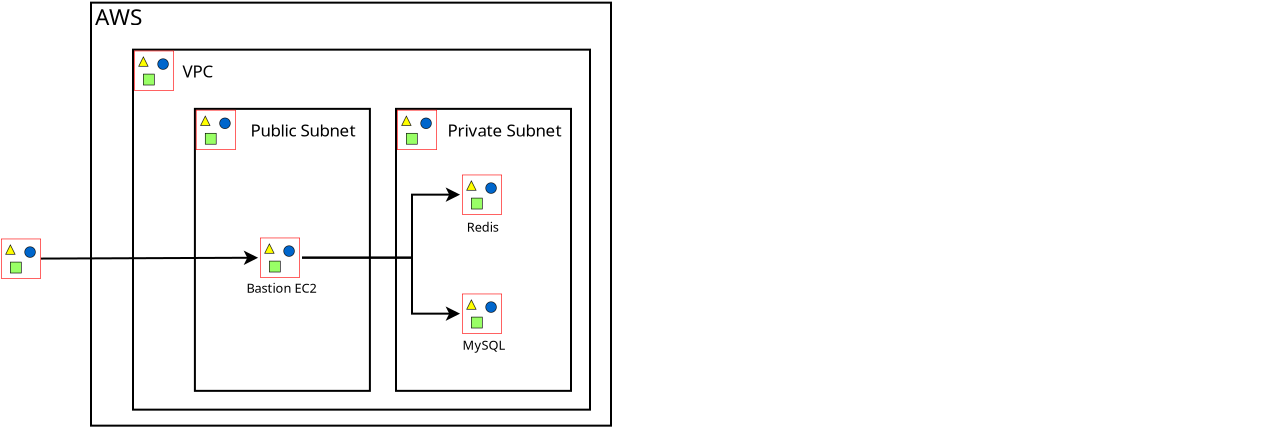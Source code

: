 <?xml version="1.0" encoding="UTF-8"?>
<dia:diagram xmlns:dia="http://www.lysator.liu.se/~alla/dia/">
  <dia:layer name="Background" visible="true" active="true">
    <dia:object type="Standard - Text" version="1" id="O0">
      <dia:attribute name="obj_pos">
        <dia:point val="64.95,21.4"/>
      </dia:attribute>
      <dia:attribute name="obj_bb">
        <dia:rectangle val="64.95,20.76;64.95,21.532"/>
      </dia:attribute>
      <dia:attribute name="text">
        <dia:composite type="text">
          <dia:attribute name="string">
            <dia:string>##</dia:string>
          </dia:attribute>
          <dia:attribute name="font">
            <dia:font family="sans" style="0" name="Helvetica"/>
          </dia:attribute>
          <dia:attribute name="height">
            <dia:real val="0.8"/>
          </dia:attribute>
          <dia:attribute name="pos">
            <dia:point val="64.95,21.4"/>
          </dia:attribute>
          <dia:attribute name="color">
            <dia:color val="#000000"/>
          </dia:attribute>
          <dia:attribute name="alignment">
            <dia:enum val="0"/>
          </dia:attribute>
        </dia:composite>
      </dia:attribute>
      <dia:attribute name="valign">
        <dia:enum val="3"/>
      </dia:attribute>
    </dia:object>
    <dia:group>
      <dia:group>
        <dia:object type="Standard - Box" version="0" id="O1">
          <dia:attribute name="obj_pos">
            <dia:point val="5.35,0.55"/>
          </dia:attribute>
          <dia:attribute name="obj_bb">
            <dia:rectangle val="5.3,0.5;31.4,21.75"/>
          </dia:attribute>
          <dia:attribute name="elem_corner">
            <dia:point val="5.35,0.55"/>
          </dia:attribute>
          <dia:attribute name="elem_width">
            <dia:real val="26"/>
          </dia:attribute>
          <dia:attribute name="elem_height">
            <dia:real val="21.15"/>
          </dia:attribute>
          <dia:attribute name="show_background">
            <dia:boolean val="true"/>
          </dia:attribute>
        </dia:object>
        <dia:object type="Standard - Text" version="1" id="O2">
          <dia:attribute name="obj_pos">
            <dia:point val="5.55,1.675"/>
          </dia:attribute>
          <dia:attribute name="obj_bb">
            <dia:rectangle val="5.55,0.545;7.878,1.907"/>
          </dia:attribute>
          <dia:attribute name="text">
            <dia:composite type="text">
              <dia:attribute name="string">
                <dia:string>#AWS#</dia:string>
              </dia:attribute>
              <dia:attribute name="font">
                <dia:font family="sans" style="0" name="Helvetica"/>
              </dia:attribute>
              <dia:attribute name="height">
                <dia:real val="1.411"/>
              </dia:attribute>
              <dia:attribute name="pos">
                <dia:point val="5.55,1.675"/>
              </dia:attribute>
              <dia:attribute name="color">
                <dia:color val="#000000"/>
              </dia:attribute>
              <dia:attribute name="alignment">
                <dia:enum val="0"/>
              </dia:attribute>
            </dia:composite>
          </dia:attribute>
          <dia:attribute name="valign">
            <dia:enum val="3"/>
          </dia:attribute>
        </dia:object>
      </dia:group>
      <dia:group>
        <dia:object type="Standard - Box" version="0" id="O3">
          <dia:attribute name="obj_pos">
            <dia:point val="7.45,2.9"/>
          </dia:attribute>
          <dia:attribute name="obj_bb">
            <dia:rectangle val="7.4,2.85;30.35,20.95"/>
          </dia:attribute>
          <dia:attribute name="elem_corner">
            <dia:point val="7.45,2.9"/>
          </dia:attribute>
          <dia:attribute name="elem_width">
            <dia:real val="22.85"/>
          </dia:attribute>
          <dia:attribute name="elem_height">
            <dia:real val="18"/>
          </dia:attribute>
          <dia:attribute name="show_background">
            <dia:boolean val="true"/>
          </dia:attribute>
        </dia:object>
        <dia:object type="Standard - Image" version="0" id="O4">
          <dia:attribute name="obj_pos">
            <dia:point val="7.5,2.95"/>
          </dia:attribute>
          <dia:attribute name="obj_bb">
            <dia:rectangle val="7.45,2.9;9.55,5"/>
          </dia:attribute>
          <dia:attribute name="elem_corner">
            <dia:point val="7.5,2.95"/>
          </dia:attribute>
          <dia:attribute name="elem_width">
            <dia:real val="2"/>
          </dia:attribute>
          <dia:attribute name="elem_height">
            <dia:real val="2"/>
          </dia:attribute>
          <dia:attribute name="draw_border">
            <dia:boolean val="false"/>
          </dia:attribute>
          <dia:attribute name="keep_aspect">
            <dia:boolean val="true"/>
          </dia:attribute>
          <dia:attribute name="file">
            <dia:string>#Virtual-private-cloud-VPC_32.png#</dia:string>
          </dia:attribute>
        </dia:object>
        <dia:object type="Standard - Text" version="1" id="O5">
          <dia:attribute name="obj_pos">
            <dia:point val="9.925,4.286"/>
          </dia:attribute>
          <dia:attribute name="obj_bb">
            <dia:rectangle val="9.925,3.439;11.408,4.461"/>
          </dia:attribute>
          <dia:attribute name="text">
            <dia:composite type="text">
              <dia:attribute name="string">
                <dia:string>#VPC#</dia:string>
              </dia:attribute>
              <dia:attribute name="font">
                <dia:font family="sans" style="0" name="Helvetica"/>
              </dia:attribute>
              <dia:attribute name="height">
                <dia:real val="1.058"/>
              </dia:attribute>
              <dia:attribute name="pos">
                <dia:point val="9.925,4.286"/>
              </dia:attribute>
              <dia:attribute name="color">
                <dia:color val="#000000"/>
              </dia:attribute>
              <dia:attribute name="alignment">
                <dia:enum val="0"/>
              </dia:attribute>
            </dia:composite>
          </dia:attribute>
          <dia:attribute name="valign">
            <dia:enum val="3"/>
          </dia:attribute>
        </dia:object>
      </dia:group>
      <dia:group>
        <dia:object type="Standard - Box" version="0" id="O6">
          <dia:attribute name="obj_pos">
            <dia:point val="20.6,5.86"/>
          </dia:attribute>
          <dia:attribute name="obj_bb">
            <dia:rectangle val="20.55,5.81;29.4,20.01"/>
          </dia:attribute>
          <dia:attribute name="elem_corner">
            <dia:point val="20.6,5.86"/>
          </dia:attribute>
          <dia:attribute name="elem_width">
            <dia:real val="8.75"/>
          </dia:attribute>
          <dia:attribute name="elem_height">
            <dia:real val="14.1"/>
          </dia:attribute>
          <dia:attribute name="show_background">
            <dia:boolean val="true"/>
          </dia:attribute>
        </dia:object>
        <dia:object type="Standard - Image" version="0" id="O7">
          <dia:attribute name="obj_pos">
            <dia:point val="20.65,5.91"/>
          </dia:attribute>
          <dia:attribute name="obj_bb">
            <dia:rectangle val="20.6,5.86;22.7,7.96"/>
          </dia:attribute>
          <dia:attribute name="elem_corner">
            <dia:point val="20.65,5.91"/>
          </dia:attribute>
          <dia:attribute name="elem_width">
            <dia:real val="2"/>
          </dia:attribute>
          <dia:attribute name="elem_height">
            <dia:real val="2"/>
          </dia:attribute>
          <dia:attribute name="draw_border">
            <dia:boolean val="false"/>
          </dia:attribute>
          <dia:attribute name="keep_aspect">
            <dia:boolean val="true"/>
          </dia:attribute>
          <dia:attribute name="file">
            <dia:string>#Res_Amazon-VPC_NAT-Gateway_48.png#</dia:string>
          </dia:attribute>
        </dia:object>
        <dia:object type="Standard - Text" version="1" id="O8">
          <dia:attribute name="obj_pos">
            <dia:point val="23.175,7.246"/>
          </dia:attribute>
          <dia:attribute name="obj_bb">
            <dia:rectangle val="23.175,6.399;28.613,7.421"/>
          </dia:attribute>
          <dia:attribute name="text">
            <dia:composite type="text">
              <dia:attribute name="string">
                <dia:string>#Private Subnet#</dia:string>
              </dia:attribute>
              <dia:attribute name="font">
                <dia:font family="sans" style="0" name="Helvetica"/>
              </dia:attribute>
              <dia:attribute name="height">
                <dia:real val="1.058"/>
              </dia:attribute>
              <dia:attribute name="pos">
                <dia:point val="23.175,7.246"/>
              </dia:attribute>
              <dia:attribute name="color">
                <dia:color val="#000000"/>
              </dia:attribute>
              <dia:attribute name="alignment">
                <dia:enum val="0"/>
              </dia:attribute>
            </dia:composite>
          </dia:attribute>
          <dia:attribute name="valign">
            <dia:enum val="3"/>
          </dia:attribute>
        </dia:object>
      </dia:group>
      <dia:group>
        <dia:object type="Standard - Image" version="0" id="O9">
          <dia:attribute name="obj_pos">
            <dia:point val="23.9,9.15"/>
          </dia:attribute>
          <dia:attribute name="obj_bb">
            <dia:rectangle val="23.85,9.1;25.95,11.2"/>
          </dia:attribute>
          <dia:attribute name="elem_corner">
            <dia:point val="23.9,9.15"/>
          </dia:attribute>
          <dia:attribute name="elem_width">
            <dia:real val="2"/>
          </dia:attribute>
          <dia:attribute name="elem_height">
            <dia:real val="2"/>
          </dia:attribute>
          <dia:attribute name="draw_border">
            <dia:boolean val="false"/>
          </dia:attribute>
          <dia:attribute name="keep_aspect">
            <dia:boolean val="true"/>
          </dia:attribute>
          <dia:attribute name="file">
            <dia:string>#Res_Amazon-ElastiCache_ElastiCache-for-Redis_48.png#</dia:string>
          </dia:attribute>
        </dia:object>
        <dia:object type="Standard - Text" version="1" id="O10">
          <dia:attribute name="obj_pos">
            <dia:point val="24.139,12.01"/>
          </dia:attribute>
          <dia:attribute name="obj_bb">
            <dia:rectangle val="24.139,11.37;25.661,12.143"/>
          </dia:attribute>
          <dia:attribute name="text">
            <dia:composite type="text">
              <dia:attribute name="string">
                <dia:string>#Redis#</dia:string>
              </dia:attribute>
              <dia:attribute name="font">
                <dia:font family="sans" style="0" name="Helvetica"/>
              </dia:attribute>
              <dia:attribute name="height">
                <dia:real val="0.8"/>
              </dia:attribute>
              <dia:attribute name="pos">
                <dia:point val="24.139,12.01"/>
              </dia:attribute>
              <dia:attribute name="color">
                <dia:color val="#000000"/>
              </dia:attribute>
              <dia:attribute name="alignment">
                <dia:enum val="0"/>
              </dia:attribute>
            </dia:composite>
          </dia:attribute>
          <dia:attribute name="valign">
            <dia:enum val="3"/>
          </dia:attribute>
        </dia:object>
      </dia:group>
      <dia:group>
        <dia:object type="Standard - Image" version="0" id="O11">
          <dia:attribute name="obj_pos">
            <dia:point val="23.9,15.1"/>
          </dia:attribute>
          <dia:attribute name="obj_bb">
            <dia:rectangle val="23.85,15.05;25.95,17.15"/>
          </dia:attribute>
          <dia:attribute name="elem_corner">
            <dia:point val="23.9,15.1"/>
          </dia:attribute>
          <dia:attribute name="elem_width">
            <dia:real val="2"/>
          </dia:attribute>
          <dia:attribute name="elem_height">
            <dia:real val="2"/>
          </dia:attribute>
          <dia:attribute name="draw_border">
            <dia:boolean val="false"/>
          </dia:attribute>
          <dia:attribute name="keep_aspect">
            <dia:boolean val="true"/>
          </dia:attribute>
          <dia:attribute name="file">
            <dia:string>#Res_Amazon-Aurora-MySQL-Instance_48.png#</dia:string>
          </dia:attribute>
        </dia:object>
        <dia:object type="Standard - Text" version="1" id="O12">
          <dia:attribute name="obj_pos">
            <dia:point val="23.93,17.91"/>
          </dia:attribute>
          <dia:attribute name="obj_bb">
            <dia:rectangle val="23.93,17.27;25.87,18.043"/>
          </dia:attribute>
          <dia:attribute name="text">
            <dia:composite type="text">
              <dia:attribute name="string">
                <dia:string>#MySQL#</dia:string>
              </dia:attribute>
              <dia:attribute name="font">
                <dia:font family="sans" style="0" name="Helvetica"/>
              </dia:attribute>
              <dia:attribute name="height">
                <dia:real val="0.8"/>
              </dia:attribute>
              <dia:attribute name="pos">
                <dia:point val="23.93,17.91"/>
              </dia:attribute>
              <dia:attribute name="color">
                <dia:color val="#000000"/>
              </dia:attribute>
              <dia:attribute name="alignment">
                <dia:enum val="0"/>
              </dia:attribute>
            </dia:composite>
          </dia:attribute>
          <dia:attribute name="valign">
            <dia:enum val="3"/>
          </dia:attribute>
        </dia:object>
      </dia:group>
      <dia:group>
        <dia:object type="Standard - Box" version="0" id="O13">
          <dia:attribute name="obj_pos">
            <dia:point val="10.545,5.86"/>
          </dia:attribute>
          <dia:attribute name="obj_bb">
            <dia:rectangle val="10.495,5.81;19.345,20.01"/>
          </dia:attribute>
          <dia:attribute name="elem_corner">
            <dia:point val="10.545,5.86"/>
          </dia:attribute>
          <dia:attribute name="elem_width">
            <dia:real val="8.75"/>
          </dia:attribute>
          <dia:attribute name="elem_height">
            <dia:real val="14.1"/>
          </dia:attribute>
          <dia:attribute name="show_background">
            <dia:boolean val="true"/>
          </dia:attribute>
        </dia:object>
        <dia:object type="Standard - Image" version="0" id="O14">
          <dia:attribute name="obj_pos">
            <dia:point val="10.595,5.91"/>
          </dia:attribute>
          <dia:attribute name="obj_bb">
            <dia:rectangle val="10.545,5.86;12.645,7.96"/>
          </dia:attribute>
          <dia:attribute name="elem_corner">
            <dia:point val="10.595,5.91"/>
          </dia:attribute>
          <dia:attribute name="elem_width">
            <dia:real val="2"/>
          </dia:attribute>
          <dia:attribute name="elem_height">
            <dia:real val="2"/>
          </dia:attribute>
          <dia:attribute name="draw_border">
            <dia:boolean val="false"/>
          </dia:attribute>
          <dia:attribute name="keep_aspect">
            <dia:boolean val="true"/>
          </dia:attribute>
          <dia:attribute name="file">
            <dia:string>#Res_Amazon-VPC_Internet-Gateway_48.png#</dia:string>
          </dia:attribute>
        </dia:object>
        <dia:object type="Standard - Text" version="1" id="O15">
          <dia:attribute name="obj_pos">
            <dia:point val="13.32,7.246"/>
          </dia:attribute>
          <dia:attribute name="obj_bb">
            <dia:rectangle val="13.32,6.399;18.38,7.421"/>
          </dia:attribute>
          <dia:attribute name="text">
            <dia:composite type="text">
              <dia:attribute name="string">
                <dia:string>#Public Subnet#</dia:string>
              </dia:attribute>
              <dia:attribute name="font">
                <dia:font family="sans" style="0" name="Helvetica"/>
              </dia:attribute>
              <dia:attribute name="height">
                <dia:real val="1.058"/>
              </dia:attribute>
              <dia:attribute name="pos">
                <dia:point val="13.32,7.246"/>
              </dia:attribute>
              <dia:attribute name="color">
                <dia:color val="#000000"/>
              </dia:attribute>
              <dia:attribute name="alignment">
                <dia:enum val="0"/>
              </dia:attribute>
            </dia:composite>
          </dia:attribute>
          <dia:attribute name="valign">
            <dia:enum val="3"/>
          </dia:attribute>
        </dia:object>
      </dia:group>
      <dia:group>
        <dia:object type="Standard - Image" version="0" id="O16">
          <dia:attribute name="obj_pos">
            <dia:point val="13.8,12.3"/>
          </dia:attribute>
          <dia:attribute name="obj_bb">
            <dia:rectangle val="13.75,12.25;15.85,14.35"/>
          </dia:attribute>
          <dia:attribute name="elem_corner">
            <dia:point val="13.8,12.3"/>
          </dia:attribute>
          <dia:attribute name="elem_width">
            <dia:real val="2"/>
          </dia:attribute>
          <dia:attribute name="elem_height">
            <dia:real val="2"/>
          </dia:attribute>
          <dia:attribute name="draw_border">
            <dia:boolean val="false"/>
          </dia:attribute>
          <dia:attribute name="keep_aspect">
            <dia:boolean val="true"/>
          </dia:attribute>
          <dia:attribute name="file">
            <dia:string>#Res_Amazon-EC2_Instance_48.png#</dia:string>
          </dia:attribute>
        </dia:object>
        <dia:object type="Standard - Text" version="1" id="O17">
          <dia:attribute name="obj_pos">
            <dia:point val="13.12,15.06"/>
          </dia:attribute>
          <dia:attribute name="obj_bb">
            <dia:rectangle val="13.12,14.42;16.48,15.193"/>
          </dia:attribute>
          <dia:attribute name="text">
            <dia:composite type="text">
              <dia:attribute name="string">
                <dia:string>#Bastion EC2#</dia:string>
              </dia:attribute>
              <dia:attribute name="font">
                <dia:font family="sans" style="0" name="Helvetica"/>
              </dia:attribute>
              <dia:attribute name="height">
                <dia:real val="0.8"/>
              </dia:attribute>
              <dia:attribute name="pos">
                <dia:point val="13.12,15.06"/>
              </dia:attribute>
              <dia:attribute name="color">
                <dia:color val="#000000"/>
              </dia:attribute>
              <dia:attribute name="alignment">
                <dia:enum val="0"/>
              </dia:attribute>
            </dia:composite>
          </dia:attribute>
          <dia:attribute name="valign">
            <dia:enum val="3"/>
          </dia:attribute>
        </dia:object>
      </dia:group>
      <dia:object type="Standard - ZigZagLine" version="1" id="O18">
        <dia:attribute name="obj_pos">
          <dia:point val="15.9,13.3"/>
        </dia:attribute>
        <dia:attribute name="obj_bb">
          <dia:rectangle val="15.85,9.788;23.915,13.35"/>
        </dia:attribute>
        <dia:attribute name="orth_points">
          <dia:point val="15.9,13.3"/>
          <dia:point val="21.4,13.3"/>
          <dia:point val="21.4,10.15"/>
          <dia:point val="23.803,10.15"/>
        </dia:attribute>
        <dia:attribute name="orth_orient">
          <dia:enum val="0"/>
          <dia:enum val="1"/>
          <dia:enum val="0"/>
        </dia:attribute>
        <dia:attribute name="autorouting">
          <dia:boolean val="false"/>
        </dia:attribute>
        <dia:attribute name="end_arrow">
          <dia:enum val="22"/>
        </dia:attribute>
        <dia:attribute name="end_arrow_length">
          <dia:real val="0.5"/>
        </dia:attribute>
        <dia:attribute name="end_arrow_width">
          <dia:real val="0.5"/>
        </dia:attribute>
      </dia:object>
      <dia:object type="Standard - ZigZagLine" version="1" id="O19">
        <dia:attribute name="obj_pos">
          <dia:point val="15.9,13.3"/>
        </dia:attribute>
        <dia:attribute name="obj_bb">
          <dia:rectangle val="15.85,13.25;23.915,16.462"/>
        </dia:attribute>
        <dia:attribute name="orth_points">
          <dia:point val="15.9,13.3"/>
          <dia:point val="21.4,13.3"/>
          <dia:point val="21.4,16.1"/>
          <dia:point val="23.803,16.1"/>
        </dia:attribute>
        <dia:attribute name="orth_orient">
          <dia:enum val="0"/>
          <dia:enum val="1"/>
          <dia:enum val="0"/>
        </dia:attribute>
        <dia:attribute name="autorouting">
          <dia:boolean val="false"/>
        </dia:attribute>
        <dia:attribute name="end_arrow">
          <dia:enum val="22"/>
        </dia:attribute>
        <dia:attribute name="end_arrow_length">
          <dia:real val="0.5"/>
        </dia:attribute>
        <dia:attribute name="end_arrow_width">
          <dia:real val="0.5"/>
        </dia:attribute>
      </dia:object>
      <dia:object type="Standard - Image" version="0" id="O20">
        <dia:attribute name="obj_pos">
          <dia:point val="0.85,12.35"/>
        </dia:attribute>
        <dia:attribute name="obj_bb">
          <dia:rectangle val="0.8,12.3;2.9,14.4"/>
        </dia:attribute>
        <dia:attribute name="elem_corner">
          <dia:point val="0.85,12.35"/>
        </dia:attribute>
        <dia:attribute name="elem_width">
          <dia:real val="2"/>
        </dia:attribute>
        <dia:attribute name="elem_height">
          <dia:real val="2"/>
        </dia:attribute>
        <dia:attribute name="draw_border">
          <dia:boolean val="false"/>
        </dia:attribute>
        <dia:attribute name="keep_aspect">
          <dia:boolean val="true"/>
        </dia:attribute>
        <dia:attribute name="file">
          <dia:string>#Res_User_48_Light.png#</dia:string>
        </dia:attribute>
      </dia:object>
      <dia:object type="Standard - Line" version="0" id="O21">
        <dia:attribute name="obj_pos">
          <dia:point val="2.95,13.346"/>
        </dia:attribute>
        <dia:attribute name="obj_bb">
          <dia:rectangle val="2.9,12.945;13.818,13.668"/>
        </dia:attribute>
        <dia:attribute name="conn_endpoints">
          <dia:point val="2.95,13.346"/>
          <dia:point val="13.706,13.304"/>
        </dia:attribute>
        <dia:attribute name="numcp">
          <dia:int val="1"/>
        </dia:attribute>
        <dia:attribute name="end_arrow">
          <dia:enum val="22"/>
        </dia:attribute>
        <dia:attribute name="end_arrow_length">
          <dia:real val="0.5"/>
        </dia:attribute>
        <dia:attribute name="end_arrow_width">
          <dia:real val="0.5"/>
        </dia:attribute>
        <dia:connections>
          <dia:connection handle="0" to="O20" connection="8"/>
        </dia:connections>
      </dia:object>
    </dia:group>
  </dia:layer>
</dia:diagram>

